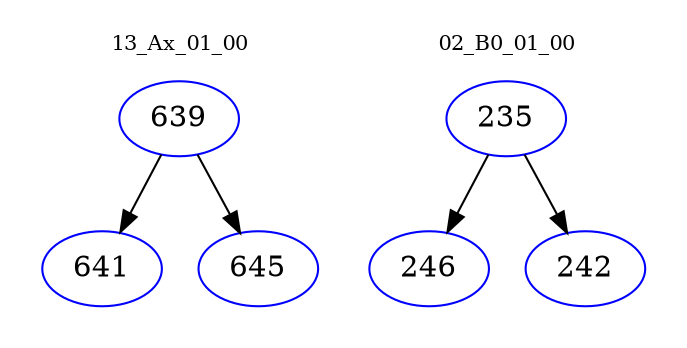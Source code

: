 digraph{
subgraph cluster_0 {
color = white
label = "13_Ax_01_00";
fontsize=10;
T0_639 [label="639", color="blue"]
T0_639 -> T0_641 [color="black"]
T0_641 [label="641", color="blue"]
T0_639 -> T0_645 [color="black"]
T0_645 [label="645", color="blue"]
}
subgraph cluster_1 {
color = white
label = "02_B0_01_00";
fontsize=10;
T1_235 [label="235", color="blue"]
T1_235 -> T1_246 [color="black"]
T1_246 [label="246", color="blue"]
T1_235 -> T1_242 [color="black"]
T1_242 [label="242", color="blue"]
}
}
